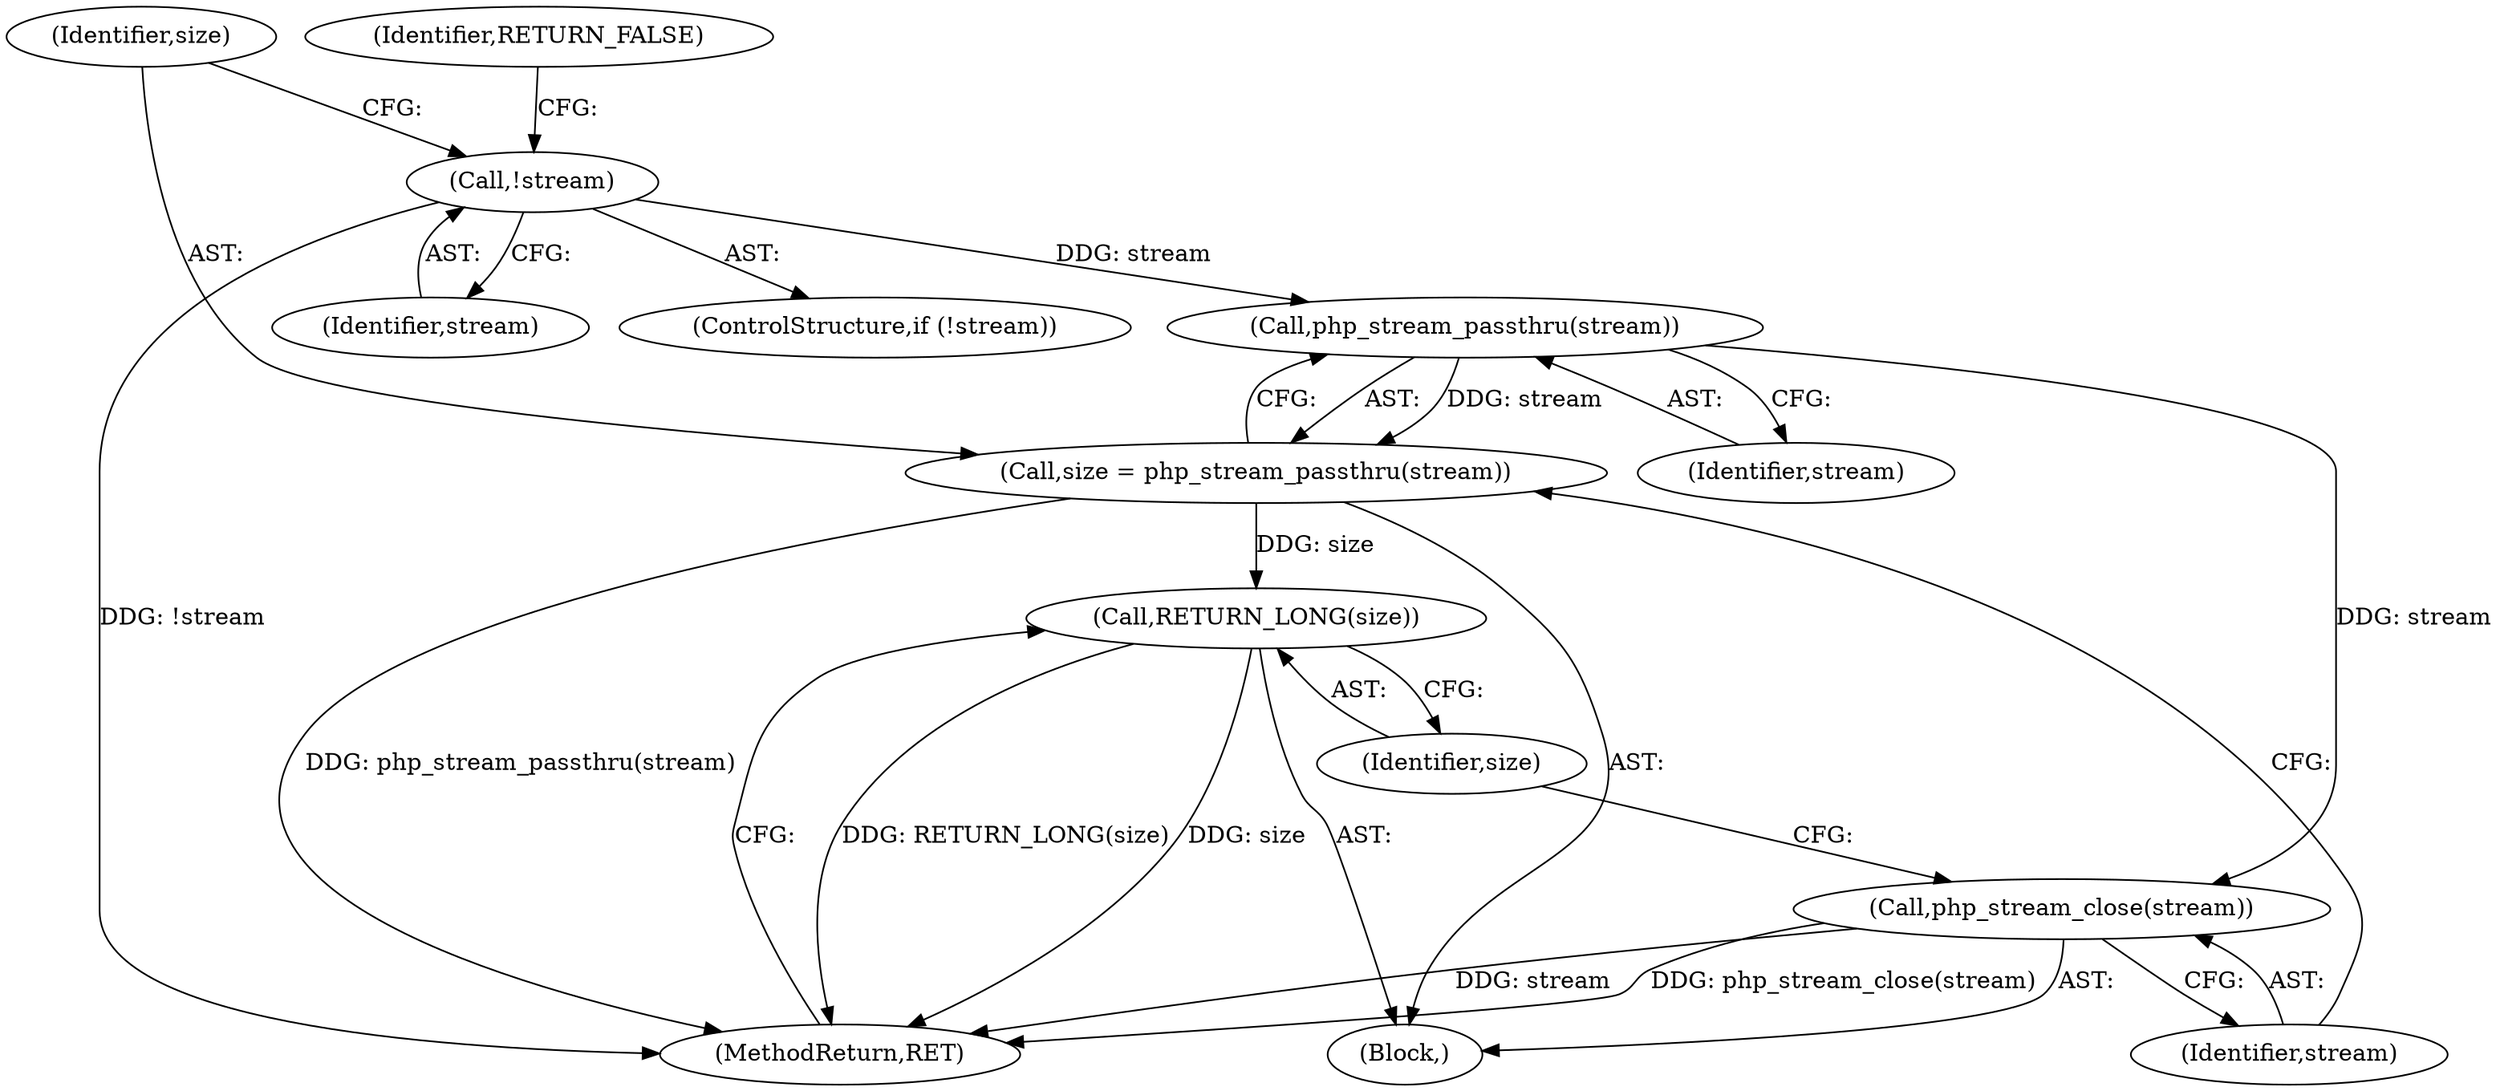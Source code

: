 digraph "0_php_4435b9142ff9813845d5c97ab29a5d637bedb257_10@pointer" {
"1000130" [label="(Call,php_stream_passthru(stream))"];
"1000124" [label="(Call,!stream)"];
"1000128" [label="(Call,size = php_stream_passthru(stream))"];
"1000134" [label="(Call,RETURN_LONG(size))"];
"1000132" [label="(Call,php_stream_close(stream))"];
"1000128" [label="(Call,size = php_stream_passthru(stream))"];
"1000130" [label="(Call,php_stream_passthru(stream))"];
"1000132" [label="(Call,php_stream_close(stream))"];
"1000125" [label="(Identifier,stream)"];
"1000136" [label="(MethodReturn,RET)"];
"1000123" [label="(ControlStructure,if (!stream))"];
"1000102" [label="(Block,)"];
"1000134" [label="(Call,RETURN_LONG(size))"];
"1000129" [label="(Identifier,size)"];
"1000135" [label="(Identifier,size)"];
"1000133" [label="(Identifier,stream)"];
"1000127" [label="(Identifier,RETURN_FALSE)"];
"1000131" [label="(Identifier,stream)"];
"1000124" [label="(Call,!stream)"];
"1000130" -> "1000128"  [label="AST: "];
"1000130" -> "1000131"  [label="CFG: "];
"1000131" -> "1000130"  [label="AST: "];
"1000128" -> "1000130"  [label="CFG: "];
"1000130" -> "1000128"  [label="DDG: stream"];
"1000124" -> "1000130"  [label="DDG: stream"];
"1000130" -> "1000132"  [label="DDG: stream"];
"1000124" -> "1000123"  [label="AST: "];
"1000124" -> "1000125"  [label="CFG: "];
"1000125" -> "1000124"  [label="AST: "];
"1000127" -> "1000124"  [label="CFG: "];
"1000129" -> "1000124"  [label="CFG: "];
"1000124" -> "1000136"  [label="DDG: !stream"];
"1000128" -> "1000102"  [label="AST: "];
"1000129" -> "1000128"  [label="AST: "];
"1000133" -> "1000128"  [label="CFG: "];
"1000128" -> "1000136"  [label="DDG: php_stream_passthru(stream)"];
"1000128" -> "1000134"  [label="DDG: size"];
"1000134" -> "1000102"  [label="AST: "];
"1000134" -> "1000135"  [label="CFG: "];
"1000135" -> "1000134"  [label="AST: "];
"1000136" -> "1000134"  [label="CFG: "];
"1000134" -> "1000136"  [label="DDG: RETURN_LONG(size)"];
"1000134" -> "1000136"  [label="DDG: size"];
"1000132" -> "1000102"  [label="AST: "];
"1000132" -> "1000133"  [label="CFG: "];
"1000133" -> "1000132"  [label="AST: "];
"1000135" -> "1000132"  [label="CFG: "];
"1000132" -> "1000136"  [label="DDG: php_stream_close(stream)"];
"1000132" -> "1000136"  [label="DDG: stream"];
}
